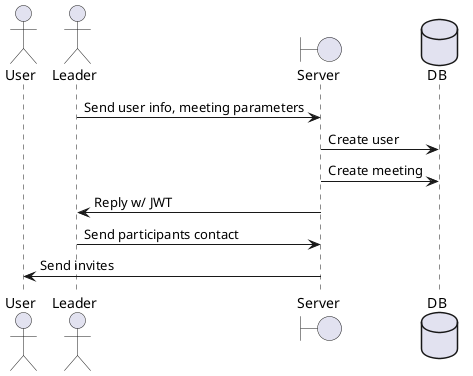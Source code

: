 @startuml
actor User
actor Leader
boundary Server
database DB

Leader -> Server: Send user info, meeting parameters
Server -> DB: Create user
Server -> DB: Create meeting
Server -> Leader: Reply w/ JWT
Leader -> Server: Send participants contact
User <- Server: Send invites

@enduml
